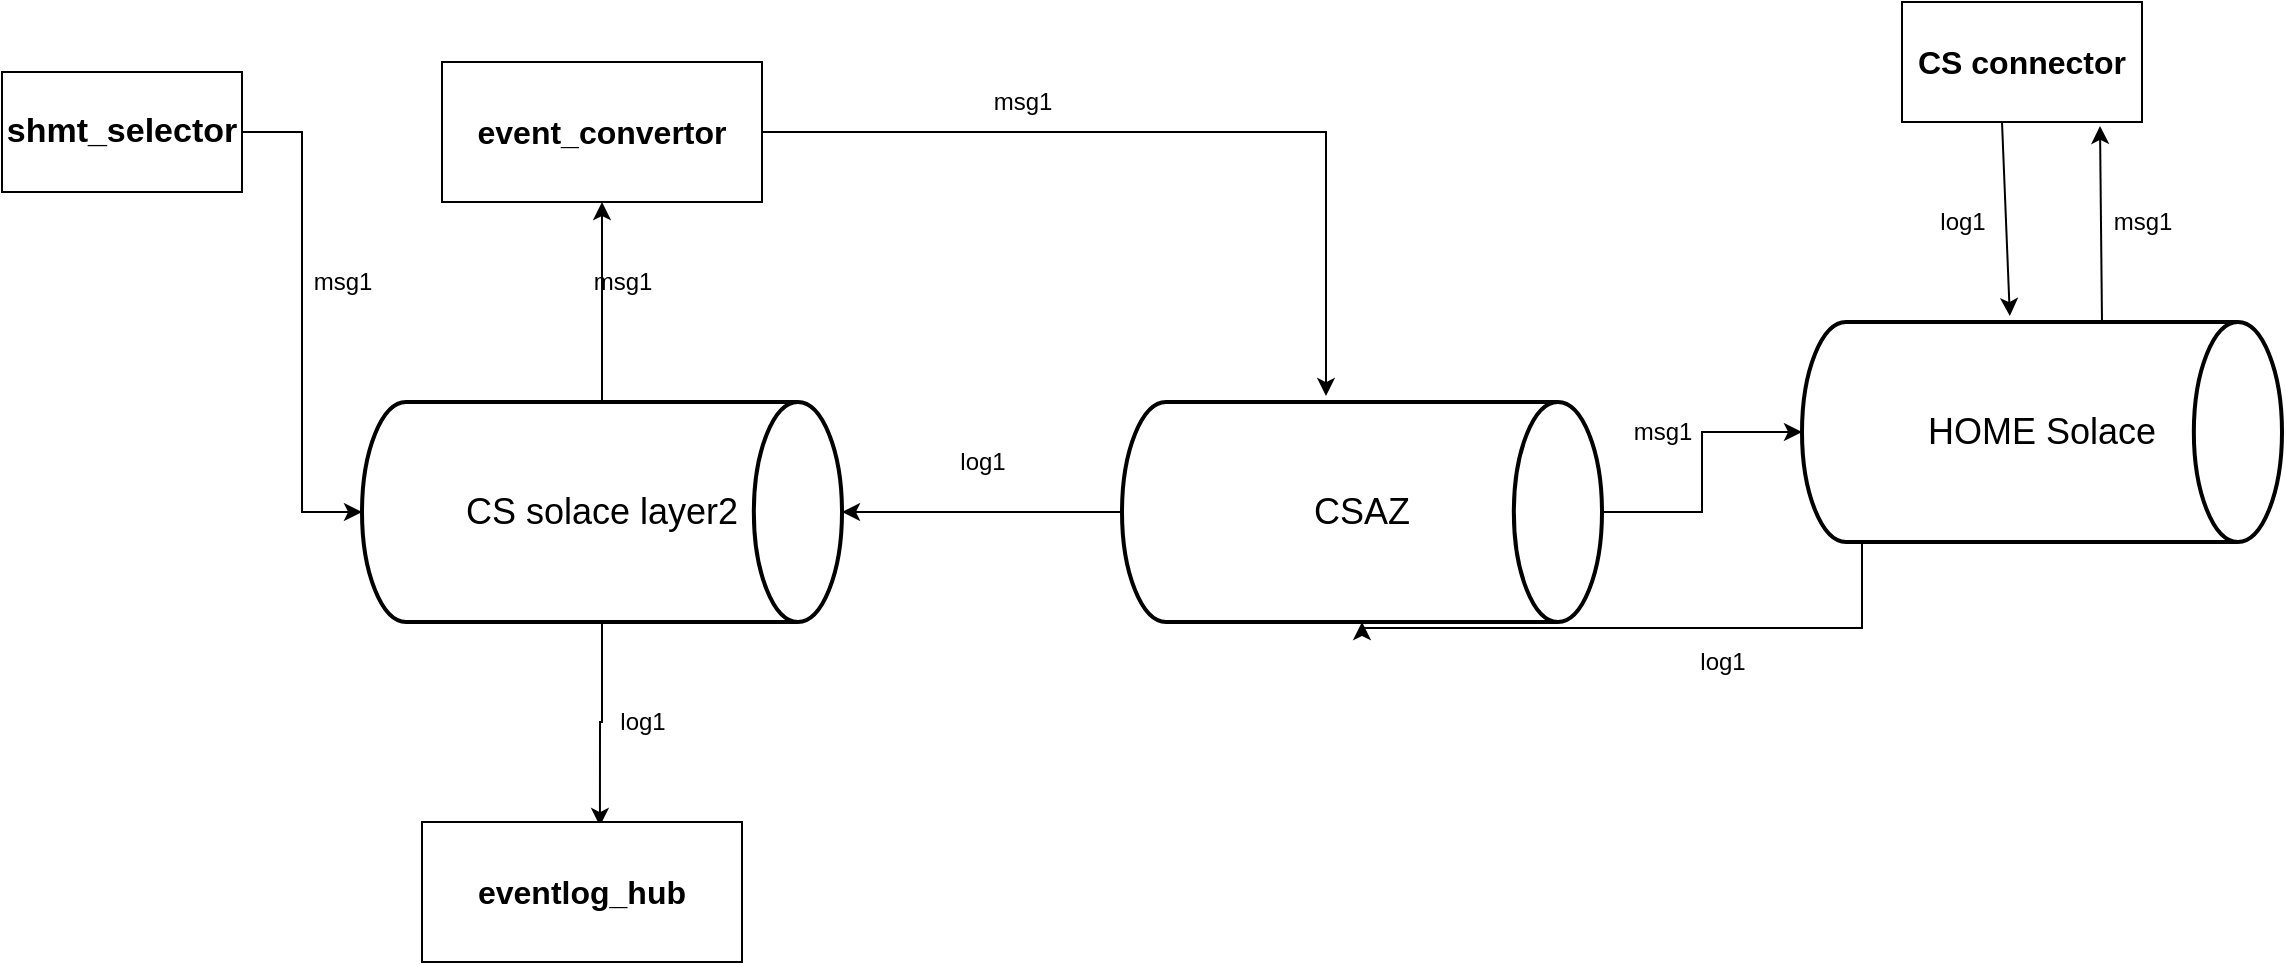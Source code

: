 <mxfile version="13.9.9" type="github">
  <diagram id="ywAzAEESvHo0IjY2zMxX" name="Page-1">
    <mxGraphModel dx="2272" dy="762" grid="1" gridSize="10" guides="1" tooltips="1" connect="1" arrows="1" fold="1" page="1" pageScale="1" pageWidth="850" pageHeight="1100" math="0" shadow="0">
      <root>
        <mxCell id="0" />
        <mxCell id="1" parent="0" />
        <mxCell id="LCCZw9zgMIWt1KEi6TaH-9" style="edgeStyle=orthogonalEdgeStyle;rounded=0;orthogonalLoop=1;jettySize=auto;html=1;entryX=0.5;entryY=1;entryDx=0;entryDy=0;" edge="1" parent="1" source="LCCZw9zgMIWt1KEi6TaH-1" target="LCCZw9zgMIWt1KEi6TaH-7">
          <mxGeometry relative="1" as="geometry" />
        </mxCell>
        <mxCell id="LCCZw9zgMIWt1KEi6TaH-26" style="edgeStyle=orthogonalEdgeStyle;rounded=0;orthogonalLoop=1;jettySize=auto;html=1;entryX=0.556;entryY=0.029;entryDx=0;entryDy=0;entryPerimeter=0;" edge="1" parent="1" source="LCCZw9zgMIWt1KEi6TaH-1" target="LCCZw9zgMIWt1KEi6TaH-8">
          <mxGeometry relative="1" as="geometry" />
        </mxCell>
        <mxCell id="LCCZw9zgMIWt1KEi6TaH-1" value="&lt;font style=&quot;font-size: 18px&quot;&gt;CS solace layer2&lt;/font&gt;" style="strokeWidth=2;html=1;shape=mxgraph.flowchart.direct_data;whiteSpace=wrap;" vertex="1" parent="1">
          <mxGeometry x="110" y="270" width="240" height="110" as="geometry" />
        </mxCell>
        <mxCell id="LCCZw9zgMIWt1KEi6TaH-24" style="edgeStyle=orthogonalEdgeStyle;rounded=0;orthogonalLoop=1;jettySize=auto;html=1;entryX=1;entryY=0.5;entryDx=0;entryDy=0;entryPerimeter=0;" edge="1" parent="1" source="LCCZw9zgMIWt1KEi6TaH-2" target="LCCZw9zgMIWt1KEi6TaH-1">
          <mxGeometry relative="1" as="geometry" />
        </mxCell>
        <mxCell id="LCCZw9zgMIWt1KEi6TaH-28" style="edgeStyle=orthogonalEdgeStyle;rounded=0;orthogonalLoop=1;jettySize=auto;html=1;entryX=0;entryY=0.5;entryDx=0;entryDy=0;entryPerimeter=0;" edge="1" parent="1" source="LCCZw9zgMIWt1KEi6TaH-2" target="LCCZw9zgMIWt1KEi6TaH-3">
          <mxGeometry relative="1" as="geometry" />
        </mxCell>
        <mxCell id="LCCZw9zgMIWt1KEi6TaH-2" value="&lt;font style=&quot;font-size: 18px&quot;&gt;CSAZ&lt;/font&gt;" style="strokeWidth=2;html=1;shape=mxgraph.flowchart.direct_data;whiteSpace=wrap;" vertex="1" parent="1">
          <mxGeometry x="490" y="270" width="240" height="110" as="geometry" />
        </mxCell>
        <mxCell id="LCCZw9zgMIWt1KEi6TaH-29" style="edgeStyle=orthogonalEdgeStyle;rounded=0;orthogonalLoop=1;jettySize=auto;html=1;" edge="1" parent="1" source="LCCZw9zgMIWt1KEi6TaH-3" target="LCCZw9zgMIWt1KEi6TaH-2">
          <mxGeometry relative="1" as="geometry">
            <Array as="points">
              <mxPoint x="860" y="383" />
              <mxPoint x="610" y="383" />
            </Array>
          </mxGeometry>
        </mxCell>
        <mxCell id="LCCZw9zgMIWt1KEi6TaH-3" value="&lt;font style=&quot;font-size: 18px&quot;&gt;HOME Solace&lt;/font&gt;" style="strokeWidth=2;html=1;shape=mxgraph.flowchart.direct_data;whiteSpace=wrap;" vertex="1" parent="1">
          <mxGeometry x="830" y="230" width="240" height="110" as="geometry" />
        </mxCell>
        <mxCell id="LCCZw9zgMIWt1KEi6TaH-11" style="edgeStyle=orthogonalEdgeStyle;rounded=0;orthogonalLoop=1;jettySize=auto;html=1;entryX=0.425;entryY=-0.027;entryDx=0;entryDy=0;entryPerimeter=0;" edge="1" parent="1" source="LCCZw9zgMIWt1KEi6TaH-7" target="LCCZw9zgMIWt1KEi6TaH-2">
          <mxGeometry relative="1" as="geometry" />
        </mxCell>
        <mxCell id="LCCZw9zgMIWt1KEi6TaH-7" value="&lt;font style=&quot;font-size: 16px&quot;&gt;&lt;b&gt;event_convertor&lt;/b&gt;&lt;/font&gt;" style="rounded=0;whiteSpace=wrap;html=1;" vertex="1" parent="1">
          <mxGeometry x="150" y="100" width="160" height="70" as="geometry" />
        </mxCell>
        <mxCell id="LCCZw9zgMIWt1KEi6TaH-8" value="&lt;font style=&quot;font-size: 16px&quot;&gt;&lt;b&gt;eventlog_hub&lt;/b&gt;&lt;/font&gt;" style="rounded=0;whiteSpace=wrap;html=1;" vertex="1" parent="1">
          <mxGeometry x="140" y="480" width="160" height="70" as="geometry" />
        </mxCell>
        <mxCell id="LCCZw9zgMIWt1KEi6TaH-10" value="msg1" style="text;html=1;align=center;verticalAlign=middle;resizable=0;points=[];autosize=1;" vertex="1" parent="1">
          <mxGeometry x="220" y="200" width="40" height="20" as="geometry" />
        </mxCell>
        <mxCell id="LCCZw9zgMIWt1KEi6TaH-13" value="msg1" style="text;html=1;align=center;verticalAlign=middle;resizable=0;points=[];autosize=1;" vertex="1" parent="1">
          <mxGeometry x="420" y="110" width="40" height="20" as="geometry" />
        </mxCell>
        <mxCell id="LCCZw9zgMIWt1KEi6TaH-14" value="msg1" style="text;html=1;align=center;verticalAlign=middle;resizable=0;points=[];autosize=1;" vertex="1" parent="1">
          <mxGeometry x="740" y="275" width="40" height="20" as="geometry" />
        </mxCell>
        <mxCell id="LCCZw9zgMIWt1KEi6TaH-15" value="&lt;font style=&quot;font-size: 16px&quot;&gt;&lt;b&gt;CS connector&lt;/b&gt;&lt;/font&gt;" style="whiteSpace=wrap;html=1;" vertex="1" parent="1">
          <mxGeometry x="880" y="70" width="120" height="60" as="geometry" />
        </mxCell>
        <mxCell id="LCCZw9zgMIWt1KEi6TaH-17" value="msg1" style="text;html=1;align=center;verticalAlign=middle;resizable=0;points=[];autosize=1;" vertex="1" parent="1">
          <mxGeometry x="980" y="170" width="40" height="20" as="geometry" />
        </mxCell>
        <mxCell id="LCCZw9zgMIWt1KEi6TaH-25" value="log1" style="text;html=1;align=center;verticalAlign=middle;resizable=0;points=[];autosize=1;" vertex="1" parent="1">
          <mxGeometry x="400" y="290" width="40" height="20" as="geometry" />
        </mxCell>
        <mxCell id="LCCZw9zgMIWt1KEi6TaH-27" value="log1" style="text;html=1;align=center;verticalAlign=middle;resizable=0;points=[];autosize=1;" vertex="1" parent="1">
          <mxGeometry x="230" y="420" width="40" height="20" as="geometry" />
        </mxCell>
        <mxCell id="LCCZw9zgMIWt1KEi6TaH-30" value="log1" style="text;html=1;align=center;verticalAlign=middle;resizable=0;points=[];autosize=1;" vertex="1" parent="1">
          <mxGeometry x="770" y="390" width="40" height="20" as="geometry" />
        </mxCell>
        <mxCell id="LCCZw9zgMIWt1KEi6TaH-37" style="edgeStyle=orthogonalEdgeStyle;rounded=0;orthogonalLoop=1;jettySize=auto;html=1;endArrow=classic;endFill=1;entryX=0;entryY=0.5;entryDx=0;entryDy=0;entryPerimeter=0;" edge="1" parent="1" source="LCCZw9zgMIWt1KEi6TaH-31" target="LCCZw9zgMIWt1KEi6TaH-1">
          <mxGeometry relative="1" as="geometry">
            <mxPoint x="30" y="330" as="targetPoint" />
          </mxGeometry>
        </mxCell>
        <mxCell id="LCCZw9zgMIWt1KEi6TaH-31" value="&lt;font style=&quot;font-size: 17px&quot;&gt;&lt;b&gt;shmt_selector&lt;/b&gt;&lt;/font&gt;" style="whiteSpace=wrap;html=1;" vertex="1" parent="1">
          <mxGeometry x="-70" y="105" width="120" height="60" as="geometry" />
        </mxCell>
        <mxCell id="LCCZw9zgMIWt1KEi6TaH-19" value="log1" style="text;html=1;align=center;verticalAlign=middle;resizable=0;points=[];autosize=1;" vertex="1" parent="1">
          <mxGeometry x="890" y="170" width="40" height="20" as="geometry" />
        </mxCell>
        <mxCell id="LCCZw9zgMIWt1KEi6TaH-33" value="" style="endArrow=classic;html=1;entryX=0.825;entryY=1.033;entryDx=0;entryDy=0;entryPerimeter=0;" edge="1" parent="1" target="LCCZw9zgMIWt1KEi6TaH-15">
          <mxGeometry width="50" height="50" relative="1" as="geometry">
            <mxPoint x="980" y="230" as="sourcePoint" />
            <mxPoint x="1030" y="180" as="targetPoint" />
          </mxGeometry>
        </mxCell>
        <mxCell id="LCCZw9zgMIWt1KEi6TaH-36" value="" style="endArrow=classic;html=1;endFill=1;entryX=0.433;entryY=-0.027;entryDx=0;entryDy=0;entryPerimeter=0;" edge="1" parent="1" target="LCCZw9zgMIWt1KEi6TaH-3">
          <mxGeometry width="50" height="50" relative="1" as="geometry">
            <mxPoint x="930" y="130" as="sourcePoint" />
            <mxPoint x="980" y="80" as="targetPoint" />
          </mxGeometry>
        </mxCell>
        <mxCell id="LCCZw9zgMIWt1KEi6TaH-38" value="msg1" style="text;html=1;align=center;verticalAlign=middle;resizable=0;points=[];autosize=1;" vertex="1" parent="1">
          <mxGeometry x="80" y="200" width="40" height="20" as="geometry" />
        </mxCell>
      </root>
    </mxGraphModel>
  </diagram>
</mxfile>
